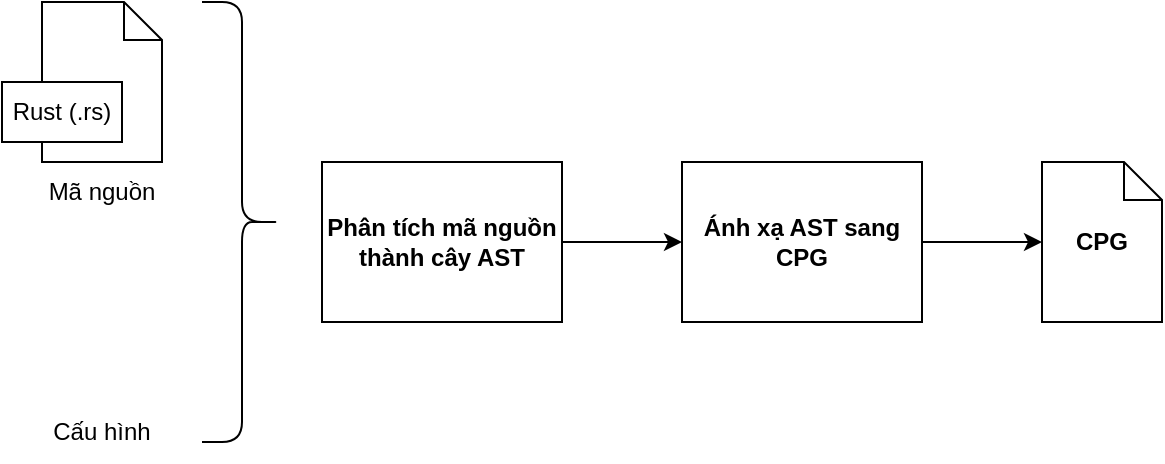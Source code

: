 <mxfile version="24.8.4">
  <diagram id="UqtiB_08HVFXYnvLfDx0" name="Page-1">
    <mxGraphModel dx="1225" dy="862" grid="1" gridSize="10" guides="1" tooltips="1" connect="1" arrows="1" fold="1" page="1" pageScale="1" pageWidth="850" pageHeight="1100" math="0" shadow="0">
      <root>
        <mxCell id="0" />
        <mxCell id="1" parent="0" />
        <mxCell id="kxU1eR2FY8rgbBVHpL4p-171" value="" style="shape=note2;boundedLbl=1;whiteSpace=wrap;html=1;size=19;verticalAlign=top;align=center;" vertex="1" parent="1">
          <mxGeometry x="80" y="280" width="60" height="80" as="geometry" />
        </mxCell>
        <mxCell id="kxU1eR2FY8rgbBVHpL4p-172" value="Rust (.rs)" style="rounded=0;whiteSpace=wrap;html=1;" vertex="1" parent="1">
          <mxGeometry x="60" y="320" width="60" height="30" as="geometry" />
        </mxCell>
        <mxCell id="kxU1eR2FY8rgbBVHpL4p-173" value="Mã nguồn" style="text;strokeColor=none;align=center;fillColor=none;html=1;verticalAlign=middle;whiteSpace=wrap;rounded=0;" vertex="1" parent="1">
          <mxGeometry x="80" y="360" width="60" height="30" as="geometry" />
        </mxCell>
        <mxCell id="kxU1eR2FY8rgbBVHpL4p-175" value="" style="shape=image;html=1;verticalAlign=top;verticalLabelPosition=bottom;labelBackgroundColor=#ffffff;imageAspect=0;aspect=fixed;image=https://cdn1.iconfinder.com/data/icons/seo-and-web-development-6/32/development_setting_gear_cogwheel-71-128.png" vertex="1" parent="1">
          <mxGeometry x="80" y="420" width="60" height="60" as="geometry" />
        </mxCell>
        <mxCell id="kxU1eR2FY8rgbBVHpL4p-176" value="Cấu hình" style="text;strokeColor=none;align=center;fillColor=none;html=1;verticalAlign=middle;whiteSpace=wrap;rounded=0;" vertex="1" parent="1">
          <mxGeometry x="80" y="480" width="60" height="30" as="geometry" />
        </mxCell>
        <mxCell id="kxU1eR2FY8rgbBVHpL4p-178" value="" style="shape=curlyBracket;whiteSpace=wrap;html=1;rounded=1;flipH=1;labelPosition=right;verticalLabelPosition=middle;align=left;verticalAlign=middle;" vertex="1" parent="1">
          <mxGeometry x="160" y="280" width="40" height="220" as="geometry" />
        </mxCell>
        <mxCell id="kxU1eR2FY8rgbBVHpL4p-179" value="Phân tích mã nguồn thành cây AST" style="rounded=0;whiteSpace=wrap;html=1;fontStyle=1" vertex="1" parent="1">
          <mxGeometry x="220" y="360" width="120" height="80" as="geometry" />
        </mxCell>
        <mxCell id="kxU1eR2FY8rgbBVHpL4p-180" value="Ánh xạ AST sang CPG" style="rounded=0;whiteSpace=wrap;html=1;fontStyle=1" vertex="1" parent="1">
          <mxGeometry x="400" y="360" width="120" height="80" as="geometry" />
        </mxCell>
        <mxCell id="kxU1eR2FY8rgbBVHpL4p-182" value="&lt;b&gt;CPG&lt;/b&gt;" style="shape=note2;boundedLbl=1;whiteSpace=wrap;html=1;size=19;verticalAlign=middle;align=center;" vertex="1" parent="1">
          <mxGeometry x="580" y="360" width="60" height="80" as="geometry" />
        </mxCell>
        <mxCell id="kxU1eR2FY8rgbBVHpL4p-183" value="" style="endArrow=classic;html=1;rounded=0;entryX=0;entryY=0.5;entryDx=0;entryDy=0;exitX=1;exitY=0.5;exitDx=0;exitDy=0;" edge="1" parent="1" source="kxU1eR2FY8rgbBVHpL4p-179" target="kxU1eR2FY8rgbBVHpL4p-180">
          <mxGeometry width="50" height="50" relative="1" as="geometry">
            <mxPoint x="340" y="650" as="sourcePoint" />
            <mxPoint x="390" y="600" as="targetPoint" />
          </mxGeometry>
        </mxCell>
        <mxCell id="kxU1eR2FY8rgbBVHpL4p-184" value="" style="endArrow=classic;html=1;rounded=0;entryX=0;entryY=0.5;entryDx=0;entryDy=0;exitX=1;exitY=0.5;exitDx=0;exitDy=0;entryPerimeter=0;" edge="1" parent="1" source="kxU1eR2FY8rgbBVHpL4p-180" target="kxU1eR2FY8rgbBVHpL4p-182">
          <mxGeometry width="50" height="50" relative="1" as="geometry">
            <mxPoint x="350" y="410" as="sourcePoint" />
            <mxPoint x="410" y="410" as="targetPoint" />
          </mxGeometry>
        </mxCell>
      </root>
    </mxGraphModel>
  </diagram>
</mxfile>
